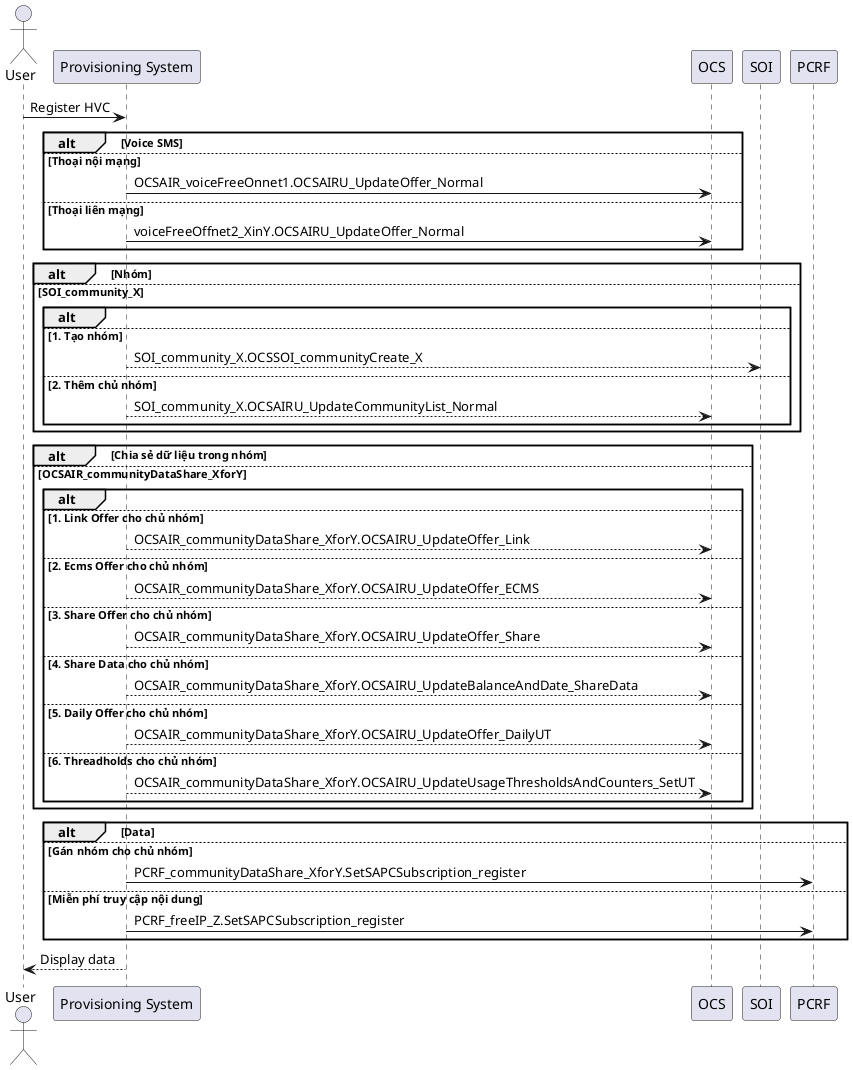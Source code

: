 @startuml
actor User
participant "Provisioning System" as pro
participant "OCS" as ocs
participant "SOI" as soi
participant "PCRF" as pcrf

User -> pro: Register HVC

alt Voice SMS
else Thoại nội mạng
pro -> ocs: OCSAIR_voiceFreeOnnet1.OCSAIRU_UpdateOffer_Normal
else Thoại liên mạng
pro -> ocs: voiceFreeOffnet2_XinY.OCSAIRU_UpdateOffer_Normal
end
alt Nhóm
    else SOI_community_X
    alt
        else 1. Tạo nhóm
            pro -->soi: SOI_community_X.OCSSOI_communityCreate_X
        else 2. Thêm chủ nhóm
            pro -->ocs: SOI_community_X.OCSAIRU_UpdateCommunityList_Normal
    end
end

alt Chia sẻ dữ liệu trong nhóm
else OCSAIR_communityDataShare_XforY
    alt
        else 1. Link Offer cho chủ nhóm
            pro -->ocs: OCSAIR_communityDataShare_XforY.OCSAIRU_UpdateOffer_Link
        else 2. Ecms Offer cho chủ nhóm
                pro -->ocs: OCSAIR_communityDataShare_XforY.OCSAIRU_UpdateOffer_ECMS
        else 3. Share Offer cho chủ nhóm
            pro -->ocs: OCSAIR_communityDataShare_XforY.OCSAIRU_UpdateOffer_Share
        else 4. Share Data cho chủ nhóm
                pro -->ocs: OCSAIR_communityDataShare_XforY.OCSAIRU_UpdateBalanceAndDate_ShareData
        else 5. Daily Offer cho chủ nhóm
            pro -->ocs: OCSAIR_communityDataShare_XforY.OCSAIRU_UpdateOffer_DailyUT
        else 6. Threadholds cho chủ nhóm
                pro -->ocs: OCSAIR_communityDataShare_XforY.OCSAIRU_UpdateUsageThresholdsAndCounters_SetUT

    end
end

alt Data
else Gán nhóm cho chủ nhóm
pro -> pcrf: PCRF_communityDataShare_XforY.SetSAPCSubscription_register
else Miễn phí truy cập nội dung
    pro -> pcrf: PCRF_freeIP_Z.SetSAPCSubscription_register
end

pro --> User: Display data
@enduml
